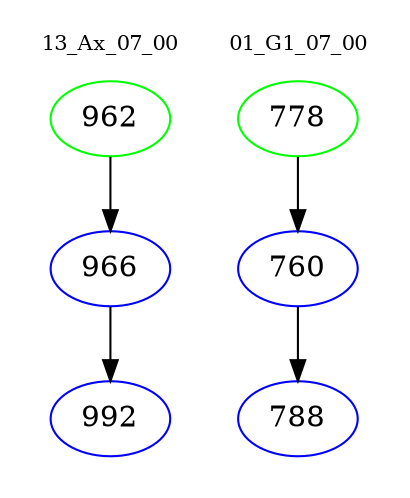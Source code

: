 digraph{
subgraph cluster_0 {
color = white
label = "13_Ax_07_00";
fontsize=10;
T0_962 [label="962", color="green"]
T0_962 -> T0_966 [color="black"]
T0_966 [label="966", color="blue"]
T0_966 -> T0_992 [color="black"]
T0_992 [label="992", color="blue"]
}
subgraph cluster_1 {
color = white
label = "01_G1_07_00";
fontsize=10;
T1_778 [label="778", color="green"]
T1_778 -> T1_760 [color="black"]
T1_760 [label="760", color="blue"]
T1_760 -> T1_788 [color="black"]
T1_788 [label="788", color="blue"]
}
}
